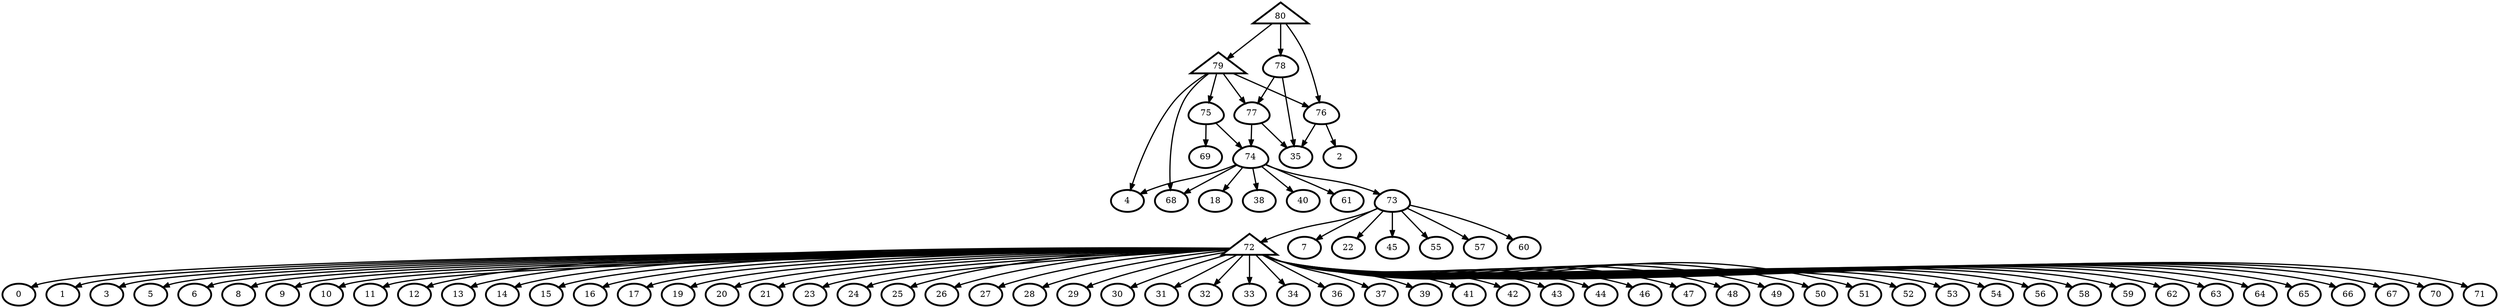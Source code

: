 digraph G {
    0 [penwidth=3,label="0"]
    1 [penwidth=3,label="1"]
    2 [penwidth=3,label="2"]
    3 [penwidth=3,label="3"]
    4 [penwidth=3,label="4"]
    5 [penwidth=3,label="5"]
    6 [penwidth=3,label="6"]
    7 [penwidth=3,label="7"]
    8 [penwidth=3,label="8"]
    9 [penwidth=3,label="9"]
    10 [penwidth=3,label="10"]
    11 [penwidth=3,label="11"]
    12 [penwidth=3,label="12"]
    13 [penwidth=3,label="13"]
    14 [penwidth=3,label="14"]
    15 [penwidth=3,label="15"]
    16 [penwidth=3,label="16"]
    17 [penwidth=3,label="17"]
    18 [penwidth=3,label="18"]
    19 [penwidth=3,label="19"]
    20 [penwidth=3,label="20"]
    21 [penwidth=3,label="21"]
    22 [penwidth=3,label="22"]
    23 [penwidth=3,label="23"]
    24 [penwidth=3,label="24"]
    25 [penwidth=3,label="25"]
    26 [penwidth=3,label="26"]
    27 [penwidth=3,label="27"]
    28 [penwidth=3,label="28"]
    29 [penwidth=3,label="29"]
    30 [penwidth=3,label="30"]
    31 [penwidth=3,label="31"]
    32 [penwidth=3,label="32"]
    33 [penwidth=3,label="33"]
    34 [penwidth=3,label="34"]
    35 [penwidth=3,label="35"]
    36 [penwidth=3,label="36"]
    37 [penwidth=3,label="37"]
    38 [penwidth=3,label="38"]
    39 [penwidth=3,label="39"]
    40 [penwidth=3,label="40"]
    41 [penwidth=3,label="41"]
    42 [penwidth=3,label="42"]
    43 [penwidth=3,label="43"]
    44 [penwidth=3,label="44"]
    45 [penwidth=3,label="45"]
    46 [penwidth=3,label="46"]
    47 [penwidth=3,label="47"]
    48 [penwidth=3,label="48"]
    49 [penwidth=3,label="49"]
    50 [penwidth=3,label="50"]
    51 [penwidth=3,label="51"]
    52 [penwidth=3,label="52"]
    53 [penwidth=3,label="53"]
    54 [penwidth=3,label="54"]
    55 [penwidth=3,label="55"]
    56 [penwidth=3,label="56"]
    57 [penwidth=3,label="57"]
    58 [penwidth=3,label="58"]
    59 [penwidth=3,label="59"]
    60 [penwidth=3,label="60"]
    61 [penwidth=3,label="61"]
    62 [penwidth=3,label="62"]
    63 [penwidth=3,label="63"]
    64 [penwidth=3,label="64"]
    65 [penwidth=3,label="65"]
    66 [penwidth=3,label="66"]
    67 [penwidth=3,label="67"]
    68 [penwidth=3,label="68"]
    69 [penwidth=3,label="69"]
    70 [penwidth=3,label="70"]
    71 [penwidth=3,label="71"]
    72 [penwidth=3,label="73",shape = "egg"]
    73 [penwidth=3,label="74",shape = "egg"]
    74 [penwidth=3,label="75",shape = "egg"]
    75 [penwidth=3,label="76",shape = "egg"]
    76 [penwidth=3,label="77",shape = "egg"]
    77 [penwidth=3,label="78",shape = "egg"]
    78 [penwidth=3,label="72",shape = "triangle"]
    79 [penwidth=3,label="79",shape = "triangle"]
    80 [penwidth=3,label="80",shape = "triangle"]

    78 -> 63 [penwidth=2]
    78 -> 12 [penwidth=2]
    78 -> 43 [penwidth=2]
    78 -> 14 [penwidth=2]
    78 -> 9 [penwidth=2]
    78 -> 50 [penwidth=2]
    78 -> 58 [penwidth=2]
    78 -> 3 [penwidth=2]
    78 -> 33 [penwidth=2]
    78 -> 17 [penwidth=2]
    78 -> 54 [penwidth=2]
    78 -> 70 [penwidth=2]
    78 -> 44 [penwidth=2]
    78 -> 8 [penwidth=2]
    78 -> 37 [penwidth=2]
    78 -> 31 [penwidth=2]
    78 -> 28 [penwidth=2]
    78 -> 41 [penwidth=2]
    78 -> 65 [penwidth=2]
    78 -> 39 [penwidth=2]
    78 -> 47 [penwidth=2]
    78 -> 6 [penwidth=2]
    78 -> 10 [penwidth=2]
    78 -> 30 [penwidth=2]
    78 -> 25 [penwidth=2]
    78 -> 52 [penwidth=2]
    78 -> 16 [penwidth=2]
    78 -> 67 [penwidth=2]
    78 -> 20 [penwidth=2]
    78 -> 19 [penwidth=2]
    78 -> 1 [penwidth=2]
    78 -> 24 [penwidth=2]
    78 -> 59 [penwidth=2]
    78 -> 42 [penwidth=2]
    78 -> 36 [penwidth=2]
    78 -> 49 [penwidth=2]
    78 -> 46 [penwidth=2]
    78 -> 15 [penwidth=2]
    78 -> 23 [penwidth=2]
    78 -> 21 [penwidth=2]
    78 -> 48 [penwidth=2]
    78 -> 13 [penwidth=2]
    78 -> 29 [penwidth=2]
    78 -> 53 [penwidth=2]
    78 -> 0 [penwidth=2]
    78 -> 62 [penwidth=2]
    78 -> 64 [penwidth=2]
    78 -> 34 [penwidth=2]
    78 -> 66 [penwidth=2]
    78 -> 5 [penwidth=2]
    78 -> 11 [penwidth=2]
    78 -> 71 [penwidth=2]
    78 -> 56 [penwidth=2]
    78 -> 27 [penwidth=2]
    78 -> 51 [penwidth=2]
    78 -> 26 [penwidth=2]
    78 -> 32 [penwidth=2]
    72 -> 57 [penwidth=2]
    72 -> 45 [penwidth=2]
    72 -> 7 [penwidth=2]
    72 -> 22 [penwidth=2]
    72 -> 55 [penwidth=2]
    72 -> 78 [penwidth=2]
    72 -> 60 [penwidth=2]
    73 -> 4 [penwidth=2]
    73 -> 40 [penwidth=2]
    73 -> 61 [penwidth=2]
    73 -> 18 [penwidth=2]
    73 -> 68 [penwidth=2]
    73 -> 38 [penwidth=2]
    73 -> 72 [penwidth=2]
    74 -> 73 [penwidth=2]
    74 -> 69 [penwidth=2]
    75 -> 2 [penwidth=2]
    75 -> 35 [penwidth=2]
    76 -> 35 [penwidth=2]
    76 -> 73 [penwidth=2]
    77 -> 76 [penwidth=2]
    77 -> 35 [penwidth=2]
    79 -> 76 [penwidth=2]
    79 -> 74 [penwidth=2]
    79 -> 75 [penwidth=2]
    79 -> 68 [penwidth=2]
    79 -> 4 [penwidth=2]
    80 -> 77 [penwidth=2]
    80 -> 75 [penwidth=2]
    80 -> 79 [penwidth=2]
}